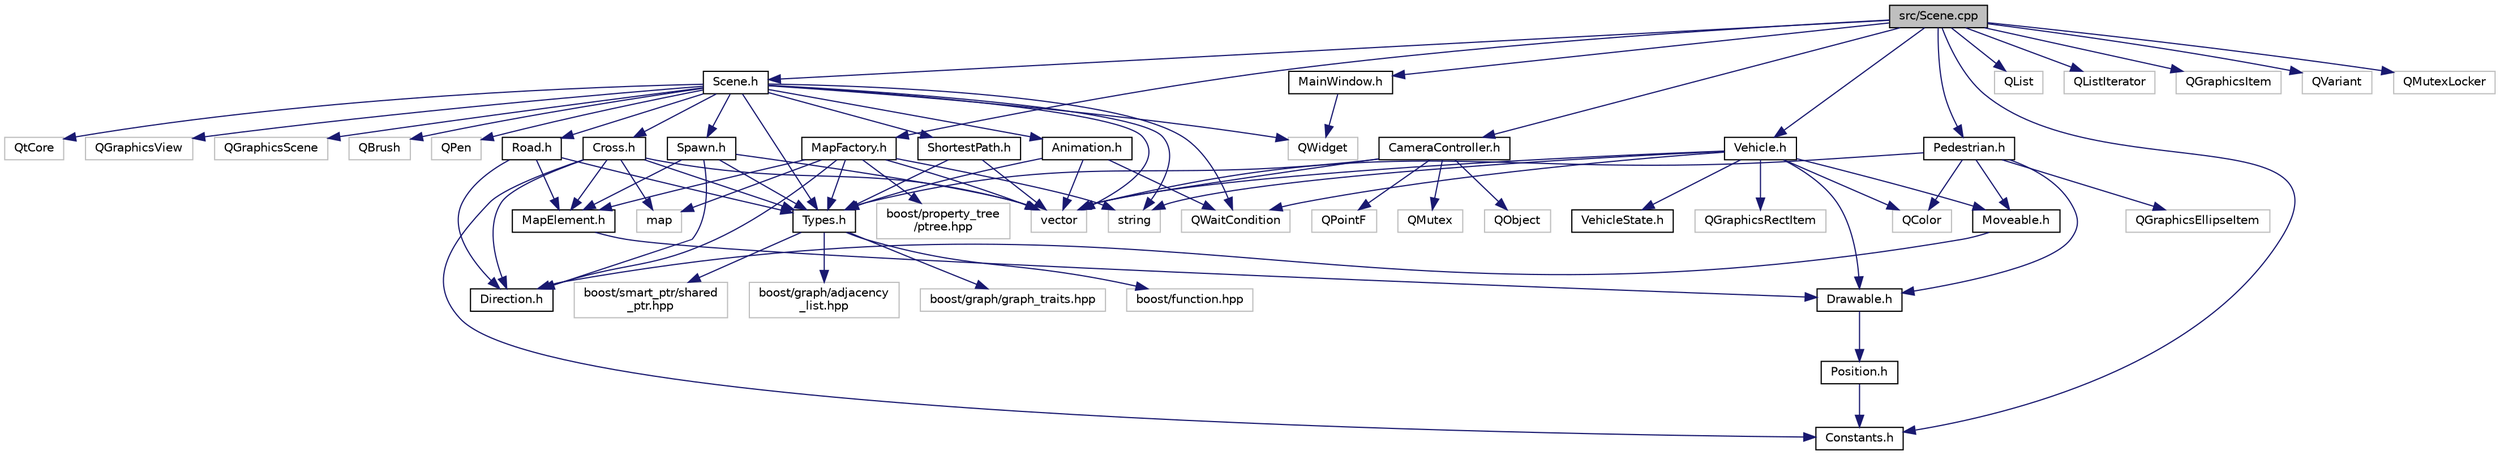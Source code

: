 digraph "src/Scene.cpp"
{
  edge [fontname="Helvetica",fontsize="10",labelfontname="Helvetica",labelfontsize="10"];
  node [fontname="Helvetica",fontsize="10",shape=record];
  Node1 [label="src/Scene.cpp",height=0.2,width=0.4,color="black", fillcolor="grey75", style="filled" fontcolor="black"];
  Node1 -> Node2 [color="midnightblue",fontsize="10",style="solid"];
  Node2 [label="Scene.h",height=0.2,width=0.4,color="black", fillcolor="white", style="filled",URL="$_scene_8h.html"];
  Node2 -> Node3 [color="midnightblue",fontsize="10",style="solid"];
  Node3 [label="Types.h",height=0.2,width=0.4,color="black", fillcolor="white", style="filled",URL="$_types_8h.html"];
  Node3 -> Node4 [color="midnightblue",fontsize="10",style="solid"];
  Node4 [label="boost/smart_ptr/shared\l_ptr.hpp",height=0.2,width=0.4,color="grey75", fillcolor="white", style="filled"];
  Node3 -> Node5 [color="midnightblue",fontsize="10",style="solid"];
  Node5 [label="boost/graph/adjacency\l_list.hpp",height=0.2,width=0.4,color="grey75", fillcolor="white", style="filled"];
  Node3 -> Node6 [color="midnightblue",fontsize="10",style="solid"];
  Node6 [label="boost/graph/graph_traits.hpp",height=0.2,width=0.4,color="grey75", fillcolor="white", style="filled"];
  Node3 -> Node7 [color="midnightblue",fontsize="10",style="solid"];
  Node7 [label="boost/function.hpp",height=0.2,width=0.4,color="grey75", fillcolor="white", style="filled"];
  Node2 -> Node8 [color="midnightblue",fontsize="10",style="solid"];
  Node8 [label="Animation.h",height=0.2,width=0.4,color="black", fillcolor="white", style="filled",URL="$_animation_8h.html"];
  Node8 -> Node3 [color="midnightblue",fontsize="10",style="solid"];
  Node8 -> Node9 [color="midnightblue",fontsize="10",style="solid"];
  Node9 [label="QWaitCondition",height=0.2,width=0.4,color="grey75", fillcolor="white", style="filled"];
  Node8 -> Node10 [color="midnightblue",fontsize="10",style="solid"];
  Node10 [label="vector",height=0.2,width=0.4,color="grey75", fillcolor="white", style="filled"];
  Node2 -> Node11 [color="midnightblue",fontsize="10",style="solid"];
  Node11 [label="ShortestPath.h",height=0.2,width=0.4,color="black", fillcolor="white", style="filled",URL="$_shortest_path_8h.html"];
  Node11 -> Node3 [color="midnightblue",fontsize="10",style="solid"];
  Node11 -> Node10 [color="midnightblue",fontsize="10",style="solid"];
  Node2 -> Node12 [color="midnightblue",fontsize="10",style="solid"];
  Node12 [label="Cross.h",height=0.2,width=0.4,color="black", fillcolor="white", style="filled",URL="$_cross_8h.html"];
  Node12 -> Node13 [color="midnightblue",fontsize="10",style="solid"];
  Node13 [label="MapElement.h",height=0.2,width=0.4,color="black", fillcolor="white", style="filled",URL="$_map_element_8h.html"];
  Node13 -> Node14 [color="midnightblue",fontsize="10",style="solid"];
  Node14 [label="Drawable.h",height=0.2,width=0.4,color="black", fillcolor="white", style="filled",URL="$_drawable_8h.html"];
  Node14 -> Node15 [color="midnightblue",fontsize="10",style="solid"];
  Node15 [label="Position.h",height=0.2,width=0.4,color="black", fillcolor="white", style="filled",URL="$_position_8h.html"];
  Node15 -> Node16 [color="midnightblue",fontsize="10",style="solid"];
  Node16 [label="Constants.h",height=0.2,width=0.4,color="black", fillcolor="white", style="filled",URL="$_constants_8h.html"];
  Node12 -> Node3 [color="midnightblue",fontsize="10",style="solid"];
  Node12 -> Node16 [color="midnightblue",fontsize="10",style="solid"];
  Node12 -> Node17 [color="midnightblue",fontsize="10",style="solid"];
  Node17 [label="Direction.h",height=0.2,width=0.4,color="black", fillcolor="white", style="filled",URL="$_direction_8h.html"];
  Node12 -> Node18 [color="midnightblue",fontsize="10",style="solid"];
  Node18 [label="map",height=0.2,width=0.4,color="grey75", fillcolor="white", style="filled"];
  Node12 -> Node10 [color="midnightblue",fontsize="10",style="solid"];
  Node2 -> Node19 [color="midnightblue",fontsize="10",style="solid"];
  Node19 [label="Road.h",height=0.2,width=0.4,color="black", fillcolor="white", style="filled",URL="$_road_8h.html"];
  Node19 -> Node13 [color="midnightblue",fontsize="10",style="solid"];
  Node19 -> Node17 [color="midnightblue",fontsize="10",style="solid"];
  Node19 -> Node3 [color="midnightblue",fontsize="10",style="solid"];
  Node2 -> Node20 [color="midnightblue",fontsize="10",style="solid"];
  Node20 [label="Spawn.h",height=0.2,width=0.4,color="black", fillcolor="white", style="filled",URL="$_spawn_8h.html"];
  Node20 -> Node13 [color="midnightblue",fontsize="10",style="solid"];
  Node20 -> Node17 [color="midnightblue",fontsize="10",style="solid"];
  Node20 -> Node3 [color="midnightblue",fontsize="10",style="solid"];
  Node20 -> Node10 [color="midnightblue",fontsize="10",style="solid"];
  Node2 -> Node21 [color="midnightblue",fontsize="10",style="solid"];
  Node21 [label="QtCore",height=0.2,width=0.4,color="grey75", fillcolor="white", style="filled"];
  Node2 -> Node22 [color="midnightblue",fontsize="10",style="solid"];
  Node22 [label="QGraphicsView",height=0.2,width=0.4,color="grey75", fillcolor="white", style="filled"];
  Node2 -> Node23 [color="midnightblue",fontsize="10",style="solid"];
  Node23 [label="QGraphicsScene",height=0.2,width=0.4,color="grey75", fillcolor="white", style="filled"];
  Node2 -> Node24 [color="midnightblue",fontsize="10",style="solid"];
  Node24 [label="QWidget",height=0.2,width=0.4,color="grey75", fillcolor="white", style="filled"];
  Node2 -> Node25 [color="midnightblue",fontsize="10",style="solid"];
  Node25 [label="QBrush",height=0.2,width=0.4,color="grey75", fillcolor="white", style="filled"];
  Node2 -> Node26 [color="midnightblue",fontsize="10",style="solid"];
  Node26 [label="QPen",height=0.2,width=0.4,color="grey75", fillcolor="white", style="filled"];
  Node2 -> Node9 [color="midnightblue",fontsize="10",style="solid"];
  Node2 -> Node10 [color="midnightblue",fontsize="10",style="solid"];
  Node2 -> Node27 [color="midnightblue",fontsize="10",style="solid"];
  Node27 [label="string",height=0.2,width=0.4,color="grey75", fillcolor="white", style="filled"];
  Node1 -> Node28 [color="midnightblue",fontsize="10",style="solid"];
  Node28 [label="MainWindow.h",height=0.2,width=0.4,color="black", fillcolor="white", style="filled",URL="$_main_window_8h.html"];
  Node28 -> Node24 [color="midnightblue",fontsize="10",style="solid"];
  Node1 -> Node16 [color="midnightblue",fontsize="10",style="solid"];
  Node1 -> Node29 [color="midnightblue",fontsize="10",style="solid"];
  Node29 [label="CameraController.h",height=0.2,width=0.4,color="black", fillcolor="white", style="filled",URL="$_camera_controller_8h.html"];
  Node29 -> Node30 [color="midnightblue",fontsize="10",style="solid"];
  Node30 [label="QObject",height=0.2,width=0.4,color="grey75", fillcolor="white", style="filled"];
  Node29 -> Node31 [color="midnightblue",fontsize="10",style="solid"];
  Node31 [label="QPointF",height=0.2,width=0.4,color="grey75", fillcolor="white", style="filled"];
  Node29 -> Node32 [color="midnightblue",fontsize="10",style="solid"];
  Node32 [label="QMutex",height=0.2,width=0.4,color="grey75", fillcolor="white", style="filled"];
  Node29 -> Node3 [color="midnightblue",fontsize="10",style="solid"];
  Node29 -> Node10 [color="midnightblue",fontsize="10",style="solid"];
  Node1 -> Node33 [color="midnightblue",fontsize="10",style="solid"];
  Node33 [label="Vehicle.h",height=0.2,width=0.4,color="black", fillcolor="white", style="filled",URL="$_vehicle_8h.html"];
  Node33 -> Node34 [color="midnightblue",fontsize="10",style="solid"];
  Node34 [label="Moveable.h",height=0.2,width=0.4,color="black", fillcolor="white", style="filled",URL="$_moveable_8h.html"];
  Node34 -> Node17 [color="midnightblue",fontsize="10",style="solid"];
  Node33 -> Node14 [color="midnightblue",fontsize="10",style="solid"];
  Node33 -> Node35 [color="midnightblue",fontsize="10",style="solid"];
  Node35 [label="VehicleState.h",height=0.2,width=0.4,color="black", fillcolor="white", style="filled",URL="$_vehicle_state_8h.html"];
  Node33 -> Node36 [color="midnightblue",fontsize="10",style="solid"];
  Node36 [label="QColor",height=0.2,width=0.4,color="grey75", fillcolor="white", style="filled"];
  Node33 -> Node37 [color="midnightblue",fontsize="10",style="solid"];
  Node37 [label="QGraphicsRectItem",height=0.2,width=0.4,color="grey75", fillcolor="white", style="filled"];
  Node33 -> Node9 [color="midnightblue",fontsize="10",style="solid"];
  Node33 -> Node10 [color="midnightblue",fontsize="10",style="solid"];
  Node33 -> Node27 [color="midnightblue",fontsize="10",style="solid"];
  Node1 -> Node38 [color="midnightblue",fontsize="10",style="solid"];
  Node38 [label="Pedestrian.h",height=0.2,width=0.4,color="black", fillcolor="white", style="filled",URL="$_pedestrian_8h.html"];
  Node38 -> Node34 [color="midnightblue",fontsize="10",style="solid"];
  Node38 -> Node14 [color="midnightblue",fontsize="10",style="solid"];
  Node38 -> Node36 [color="midnightblue",fontsize="10",style="solid"];
  Node38 -> Node39 [color="midnightblue",fontsize="10",style="solid"];
  Node39 [label="QGraphicsEllipseItem",height=0.2,width=0.4,color="grey75", fillcolor="white", style="filled"];
  Node38 -> Node10 [color="midnightblue",fontsize="10",style="solid"];
  Node1 -> Node40 [color="midnightblue",fontsize="10",style="solid"];
  Node40 [label="MapFactory.h",height=0.2,width=0.4,color="black", fillcolor="white", style="filled",URL="$_map_factory_8h.html"];
  Node40 -> Node17 [color="midnightblue",fontsize="10",style="solid"];
  Node40 -> Node13 [color="midnightblue",fontsize="10",style="solid"];
  Node40 -> Node3 [color="midnightblue",fontsize="10",style="solid"];
  Node40 -> Node41 [color="midnightblue",fontsize="10",style="solid"];
  Node41 [label="boost/property_tree\l/ptree.hpp",height=0.2,width=0.4,color="grey75", fillcolor="white", style="filled"];
  Node40 -> Node18 [color="midnightblue",fontsize="10",style="solid"];
  Node40 -> Node10 [color="midnightblue",fontsize="10",style="solid"];
  Node40 -> Node27 [color="midnightblue",fontsize="10",style="solid"];
  Node1 -> Node42 [color="midnightblue",fontsize="10",style="solid"];
  Node42 [label="QList",height=0.2,width=0.4,color="grey75", fillcolor="white", style="filled"];
  Node1 -> Node43 [color="midnightblue",fontsize="10",style="solid"];
  Node43 [label="QListIterator",height=0.2,width=0.4,color="grey75", fillcolor="white", style="filled"];
  Node1 -> Node44 [color="midnightblue",fontsize="10",style="solid"];
  Node44 [label="QGraphicsItem",height=0.2,width=0.4,color="grey75", fillcolor="white", style="filled"];
  Node1 -> Node45 [color="midnightblue",fontsize="10",style="solid"];
  Node45 [label="QVariant",height=0.2,width=0.4,color="grey75", fillcolor="white", style="filled"];
  Node1 -> Node46 [color="midnightblue",fontsize="10",style="solid"];
  Node46 [label="QMutexLocker",height=0.2,width=0.4,color="grey75", fillcolor="white", style="filled"];
}
